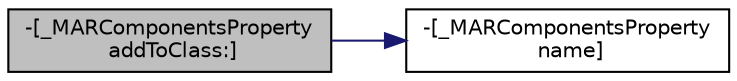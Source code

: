 digraph "-[_MARComponentsProperty addToClass:]"
{
  edge [fontname="Helvetica",fontsize="10",labelfontname="Helvetica",labelfontsize="10"];
  node [fontname="Helvetica",fontsize="10",shape=record];
  rankdir="LR";
  Node0 [label="-[_MARComponentsProperty\l addToClass:]",height=0.2,width=0.4,color="black", fillcolor="grey75", style="filled", fontcolor="black"];
  Node0 -> Node1 [color="midnightblue",fontsize="10",style="solid"];
  Node1 [label="-[_MARComponentsProperty\l name]",height=0.2,width=0.4,color="black", fillcolor="white", style="filled",URL="$interface___m_a_r_components_property.html#a4825e59c276f417da313ea24d4d5d312"];
}
